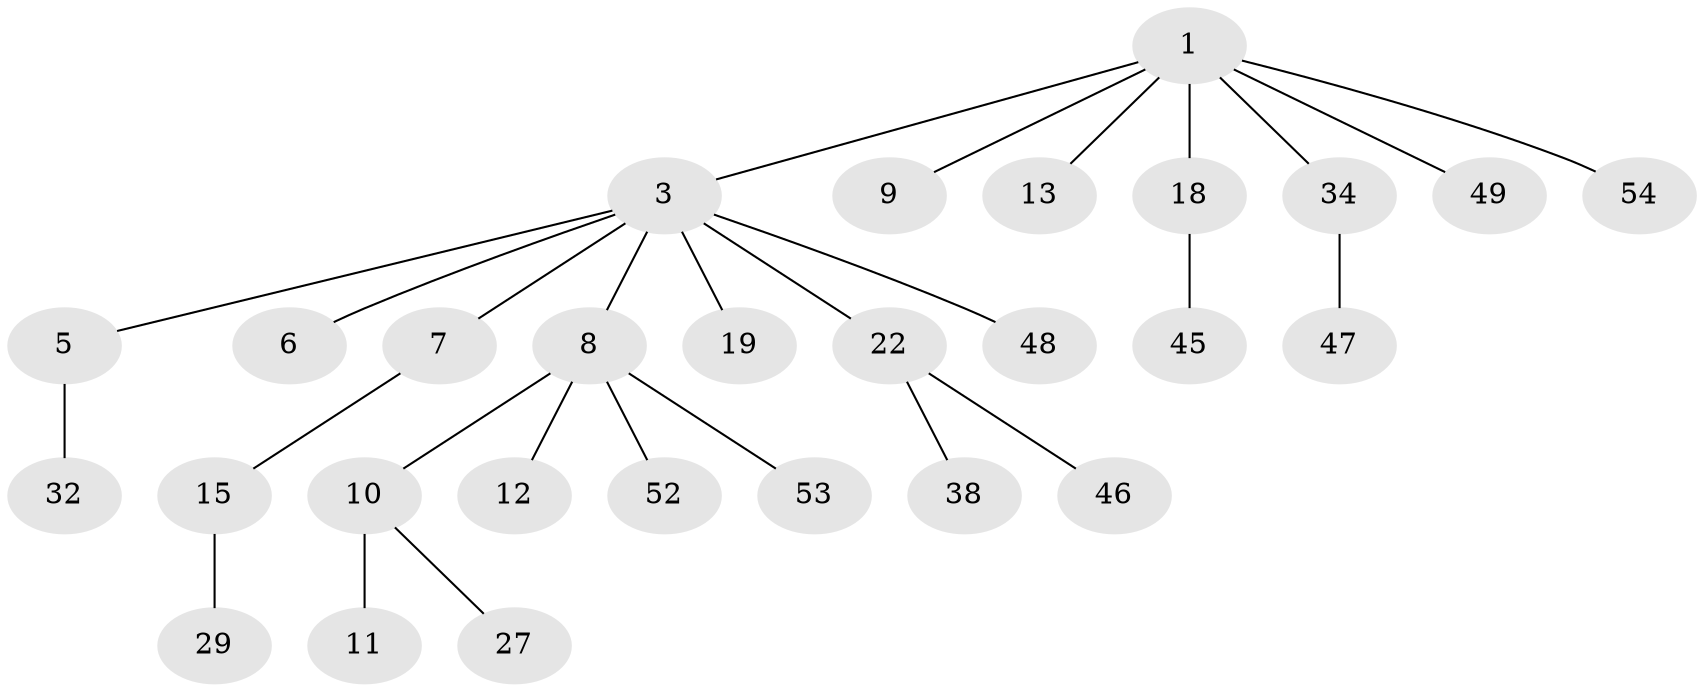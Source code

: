 // original degree distribution, {4: 0.08928571428571429, 6: 0.03571428571428571, 2: 0.30357142857142855, 3: 0.03571428571428571, 5: 0.03571428571428571, 1: 0.5}
// Generated by graph-tools (version 1.1) at 2025/19/03/04/25 18:19:07]
// undirected, 28 vertices, 27 edges
graph export_dot {
graph [start="1"]
  node [color=gray90,style=filled];
  1 [super="+2+36"];
  3 [super="+4"];
  5 [super="+33+14+24"];
  6 [super="+16"];
  7 [super="+23"];
  8;
  9;
  10 [super="+56+17"];
  11 [super="+20"];
  12 [super="+37"];
  13 [super="+40"];
  15;
  18 [super="+21"];
  19 [super="+28"];
  22 [super="+39+43+31"];
  27 [super="+41"];
  29;
  32;
  34;
  38;
  45;
  46;
  47;
  48;
  49;
  52;
  53;
  54;
  1 -- 3;
  1 -- 34;
  1 -- 49;
  1 -- 18;
  1 -- 54;
  1 -- 9;
  1 -- 13;
  3 -- 22;
  3 -- 48;
  3 -- 19;
  3 -- 5;
  3 -- 6;
  3 -- 7;
  3 -- 8;
  5 -- 32;
  7 -- 15;
  8 -- 10;
  8 -- 12;
  8 -- 52;
  8 -- 53;
  10 -- 11;
  10 -- 27;
  15 -- 29;
  18 -- 45;
  22 -- 46;
  22 -- 38;
  34 -- 47;
}
